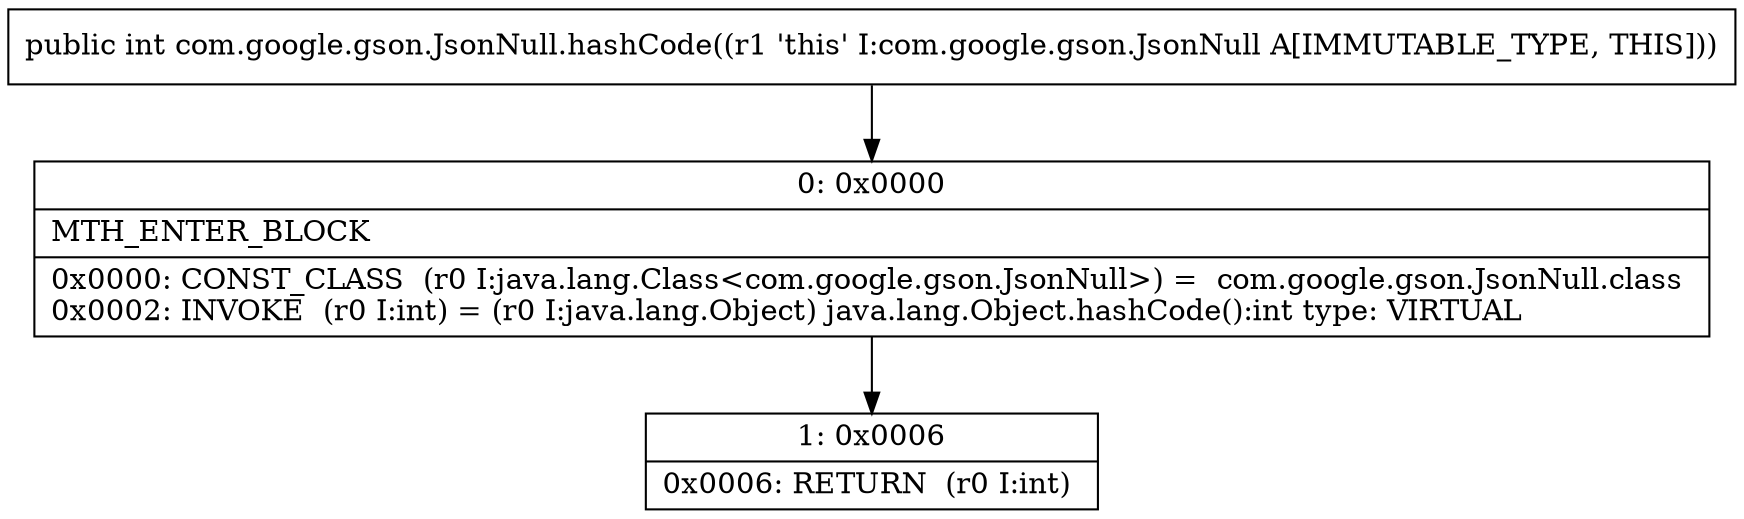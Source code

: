 digraph "CFG forcom.google.gson.JsonNull.hashCode()I" {
Node_0 [shape=record,label="{0\:\ 0x0000|MTH_ENTER_BLOCK\l|0x0000: CONST_CLASS  (r0 I:java.lang.Class\<com.google.gson.JsonNull\>) =  com.google.gson.JsonNull.class \l0x0002: INVOKE  (r0 I:int) = (r0 I:java.lang.Object) java.lang.Object.hashCode():int type: VIRTUAL \l}"];
Node_1 [shape=record,label="{1\:\ 0x0006|0x0006: RETURN  (r0 I:int) \l}"];
MethodNode[shape=record,label="{public int com.google.gson.JsonNull.hashCode((r1 'this' I:com.google.gson.JsonNull A[IMMUTABLE_TYPE, THIS])) }"];
MethodNode -> Node_0;
Node_0 -> Node_1;
}

